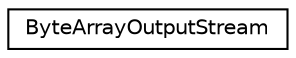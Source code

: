 digraph G
{
  edge [fontname="Helvetica",fontsize="10",labelfontname="Helvetica",labelfontsize="10"];
  node [fontname="Helvetica",fontsize="10",shape=record];
  rankdir=LR;
  Node1 [label="ByteArrayOutputStream",height=0.2,width=0.4,color="black", fillcolor="white", style="filled",URL="$db/df7/class_byte_array_output_stream.html",tooltip="A specialized gaia::storage::OutputStream for class for writing content to an (internal) byte array..."];
}

